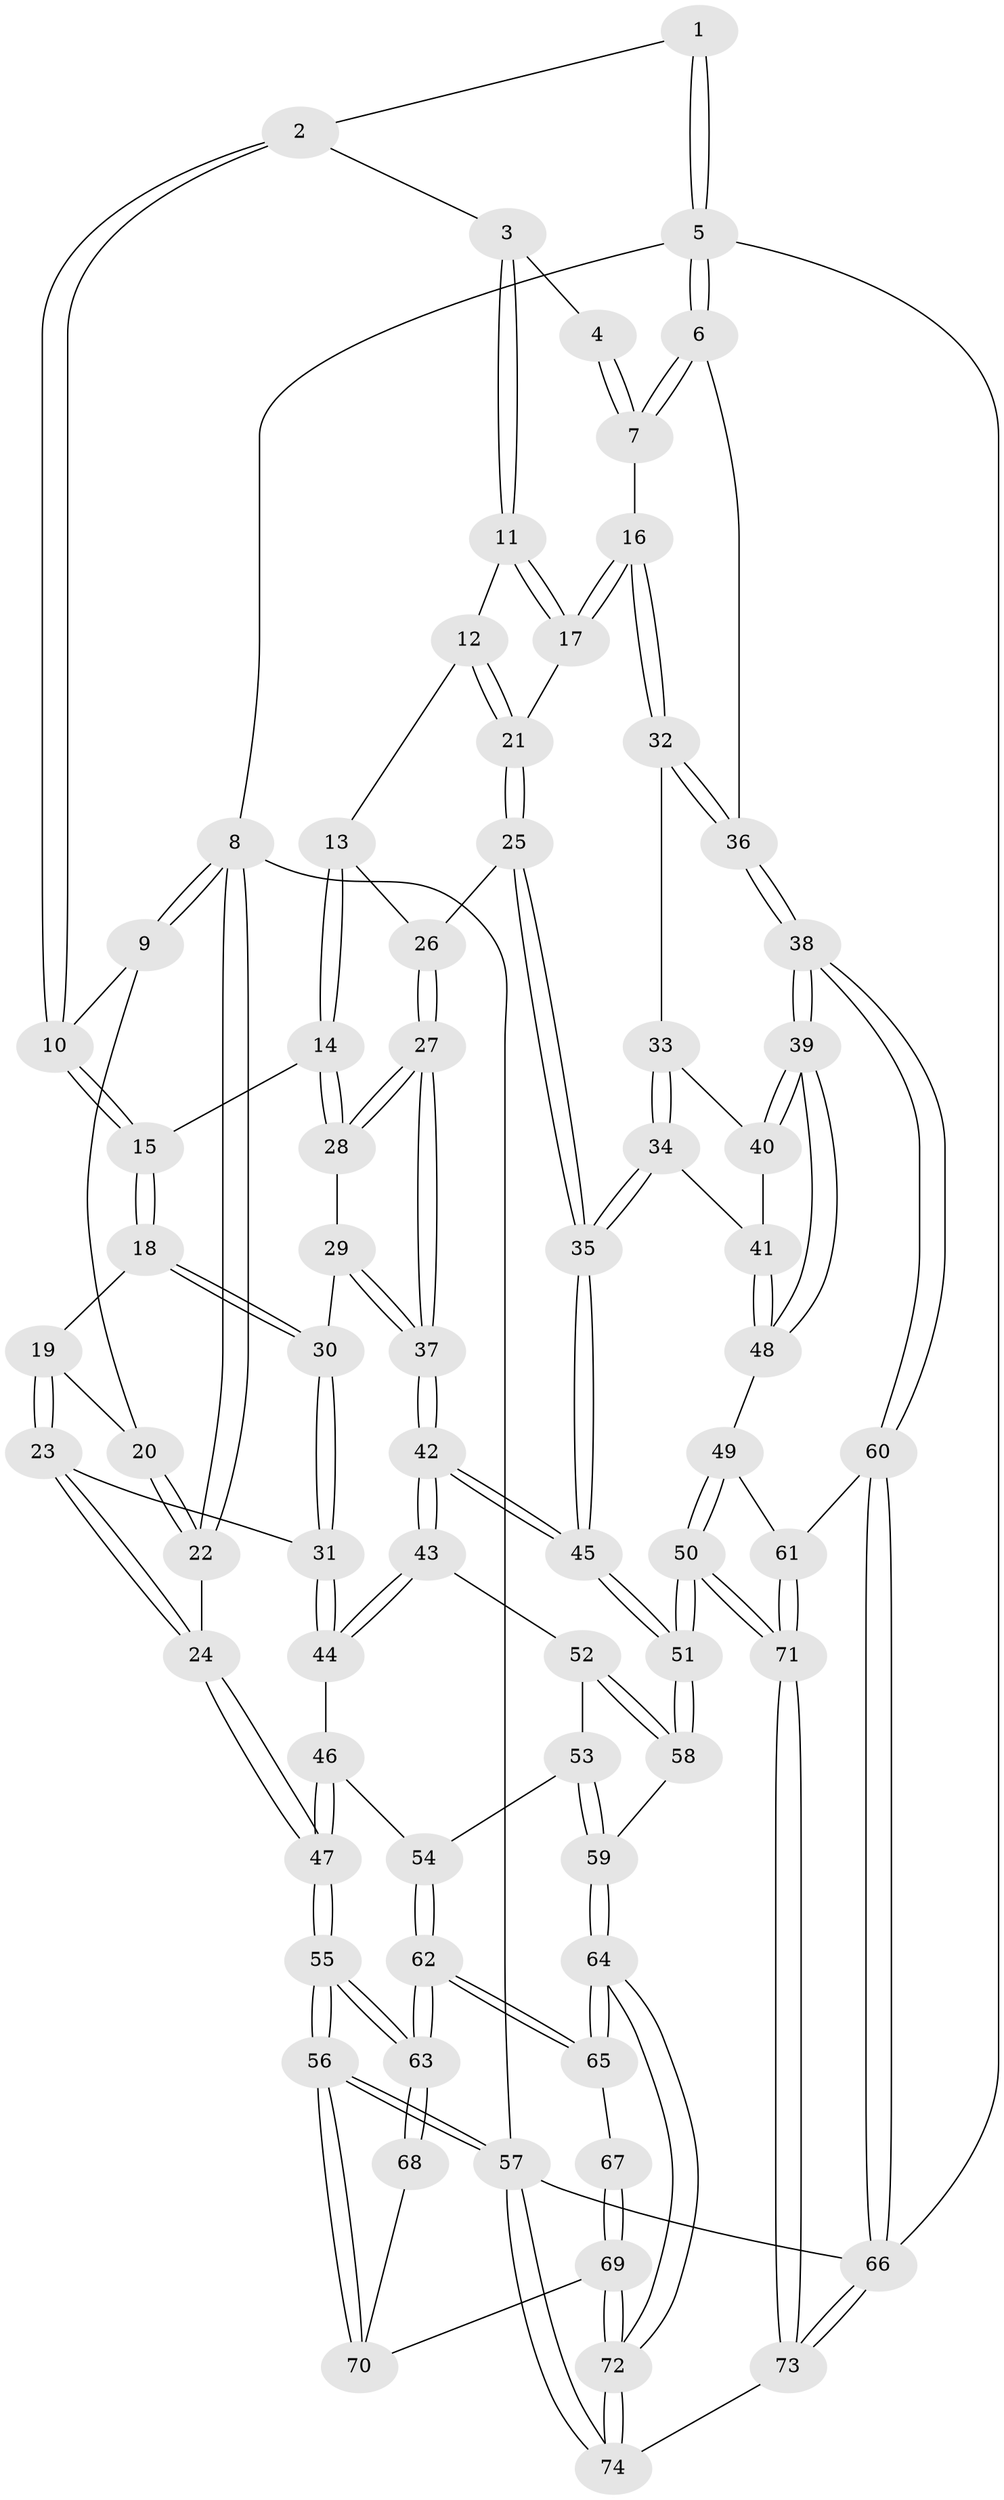 // Generated by graph-tools (version 1.1) at 2025/17/03/09/25 04:17:18]
// undirected, 74 vertices, 182 edges
graph export_dot {
graph [start="1"]
  node [color=gray90,style=filled];
  1 [pos="+1+0"];
  2 [pos="+0.7422278303822953+0"];
  3 [pos="+0.7752667877857284+0.1315141994734214"];
  4 [pos="+0.8787910411972033+0.1216630709121929"];
  5 [pos="+1+0"];
  6 [pos="+1+0.24237507764886124"];
  7 [pos="+1+0.25369057515447796"];
  8 [pos="+0+0"];
  9 [pos="+0.21043040025419368+0"];
  10 [pos="+0.38866815184200393+0"];
  11 [pos="+0.7673624424548335+0.1569066006956241"];
  12 [pos="+0.631929228580358+0.19053391162050737"];
  13 [pos="+0.5704624067828675+0.1803561640486818"];
  14 [pos="+0.41877566093003576+0.08501459367265565"];
  15 [pos="+0.40392364166634315+0.058963963267818637"];
  16 [pos="+0.8788799272543721+0.3131982476697553"];
  17 [pos="+0.8397751204260266+0.2973960003859969"];
  18 [pos="+0.21802818077417116+0.26625605508015365"];
  19 [pos="+0.08045722785805519+0.21713006915878025"];
  20 [pos="+0.07036951278597582+0.20933659661366216"];
  21 [pos="+0.7139188585756138+0.34833487613178893"];
  22 [pos="+0+0.3028189497572987"];
  23 [pos="+0.13226480151873862+0.44270462842931246"];
  24 [pos="+0+0.4782100498419089"];
  25 [pos="+0.6395127369209682+0.42602249241753015"];
  26 [pos="+0.5820308464481034+0.24963236274266112"];
  27 [pos="+0.47380655719012127+0.45513445285310195"];
  28 [pos="+0.42084655852431974+0.22653850352498003"];
  29 [pos="+0.23800379216789355+0.42390317418936935"];
  30 [pos="+0.20643395448384597+0.4165625616567912"];
  31 [pos="+0.1464766171415088+0.4437928403975256"];
  32 [pos="+0.8631137390822903+0.43735311669018645"];
  33 [pos="+0.8395516532936819+0.4744843309076461"];
  34 [pos="+0.5899287023928799+0.5298422221460147"];
  35 [pos="+0.5890811101161155+0.5297674122882856"];
  36 [pos="+1+0.5979146460018604"];
  37 [pos="+0.4893370176998519+0.5485921945342163"];
  38 [pos="+1+0.6521647833037362"];
  39 [pos="+1+0.6414161044296216"];
  40 [pos="+0.8412178604317733+0.47893008926245595"];
  41 [pos="+0.846336439588375+0.6381855291522366"];
  42 [pos="+0.5047715228846603+0.5686964564664878"];
  43 [pos="+0.4296580056817132+0.603683444127597"];
  44 [pos="+0.17758699158314725+0.581481871797171"];
  45 [pos="+0.5121190171782571+0.5720695369089268"];
  46 [pos="+0.15822165638812463+0.6655788264680415"];
  47 [pos="+0+0.5363136213350662"];
  48 [pos="+0.859229614136181+0.6516121047396864"];
  49 [pos="+0.8176767961672513+0.7222293446440123"];
  50 [pos="+0.6201337020455205+0.8886287807271426"];
  51 [pos="+0.5781523001532031+0.8269296712661084"];
  52 [pos="+0.35136137671180284+0.6575631031625798"];
  53 [pos="+0.26979331144090096+0.6940559344292903"];
  54 [pos="+0.1723196612271149+0.7010108692630899"];
  55 [pos="+0+0.7509473795322793"];
  56 [pos="+0+1"];
  57 [pos="+0+1"];
  58 [pos="+0.3078983650018053+0.8604528543742049"];
  59 [pos="+0.2901626938305791+0.8669692427553246"];
  60 [pos="+1+0.7465977347754472"];
  61 [pos="+0.9360538938730393+0.824673790063559"];
  62 [pos="+0.1499327586896961+0.7496032162152971"];
  63 [pos="+0+0.7608223557537657"];
  64 [pos="+0.23777587191672747+0.9049920507089697"];
  65 [pos="+0.16832207977373895+0.8245499817431788"];
  66 [pos="+1+1"];
  67 [pos="+0.10436237292571644+0.8512217327489344"];
  68 [pos="+0.06509235420326533+0.8607864070673217"];
  69 [pos="+0.09180395024952623+0.9401610210072572"];
  70 [pos="+0.06411010957640315+0.8973454376007098"];
  71 [pos="+0.6586799405652747+1"];
  72 [pos="+0.1999557191458889+1"];
  73 [pos="+0.6620158223422314+1"];
  74 [pos="+0.19952478881878516+1"];
  1 -- 2;
  1 -- 5;
  1 -- 5;
  2 -- 3;
  2 -- 10;
  2 -- 10;
  3 -- 4;
  3 -- 11;
  3 -- 11;
  4 -- 7;
  4 -- 7;
  5 -- 6;
  5 -- 6;
  5 -- 8;
  5 -- 66;
  6 -- 7;
  6 -- 7;
  6 -- 36;
  7 -- 16;
  8 -- 9;
  8 -- 9;
  8 -- 22;
  8 -- 22;
  8 -- 57;
  9 -- 10;
  9 -- 20;
  10 -- 15;
  10 -- 15;
  11 -- 12;
  11 -- 17;
  11 -- 17;
  12 -- 13;
  12 -- 21;
  12 -- 21;
  13 -- 14;
  13 -- 14;
  13 -- 26;
  14 -- 15;
  14 -- 28;
  14 -- 28;
  15 -- 18;
  15 -- 18;
  16 -- 17;
  16 -- 17;
  16 -- 32;
  16 -- 32;
  17 -- 21;
  18 -- 19;
  18 -- 30;
  18 -- 30;
  19 -- 20;
  19 -- 23;
  19 -- 23;
  20 -- 22;
  20 -- 22;
  21 -- 25;
  21 -- 25;
  22 -- 24;
  23 -- 24;
  23 -- 24;
  23 -- 31;
  24 -- 47;
  24 -- 47;
  25 -- 26;
  25 -- 35;
  25 -- 35;
  26 -- 27;
  26 -- 27;
  27 -- 28;
  27 -- 28;
  27 -- 37;
  27 -- 37;
  28 -- 29;
  29 -- 30;
  29 -- 37;
  29 -- 37;
  30 -- 31;
  30 -- 31;
  31 -- 44;
  31 -- 44;
  32 -- 33;
  32 -- 36;
  32 -- 36;
  33 -- 34;
  33 -- 34;
  33 -- 40;
  34 -- 35;
  34 -- 35;
  34 -- 41;
  35 -- 45;
  35 -- 45;
  36 -- 38;
  36 -- 38;
  37 -- 42;
  37 -- 42;
  38 -- 39;
  38 -- 39;
  38 -- 60;
  38 -- 60;
  39 -- 40;
  39 -- 40;
  39 -- 48;
  39 -- 48;
  40 -- 41;
  41 -- 48;
  41 -- 48;
  42 -- 43;
  42 -- 43;
  42 -- 45;
  42 -- 45;
  43 -- 44;
  43 -- 44;
  43 -- 52;
  44 -- 46;
  45 -- 51;
  45 -- 51;
  46 -- 47;
  46 -- 47;
  46 -- 54;
  47 -- 55;
  47 -- 55;
  48 -- 49;
  49 -- 50;
  49 -- 50;
  49 -- 61;
  50 -- 51;
  50 -- 51;
  50 -- 71;
  50 -- 71;
  51 -- 58;
  51 -- 58;
  52 -- 53;
  52 -- 58;
  52 -- 58;
  53 -- 54;
  53 -- 59;
  53 -- 59;
  54 -- 62;
  54 -- 62;
  55 -- 56;
  55 -- 56;
  55 -- 63;
  55 -- 63;
  56 -- 57;
  56 -- 57;
  56 -- 70;
  56 -- 70;
  57 -- 74;
  57 -- 74;
  57 -- 66;
  58 -- 59;
  59 -- 64;
  59 -- 64;
  60 -- 61;
  60 -- 66;
  60 -- 66;
  61 -- 71;
  61 -- 71;
  62 -- 63;
  62 -- 63;
  62 -- 65;
  62 -- 65;
  63 -- 68;
  63 -- 68;
  64 -- 65;
  64 -- 65;
  64 -- 72;
  64 -- 72;
  65 -- 67;
  66 -- 73;
  66 -- 73;
  67 -- 69;
  67 -- 69;
  68 -- 70;
  69 -- 70;
  69 -- 72;
  69 -- 72;
  71 -- 73;
  71 -- 73;
  72 -- 74;
  72 -- 74;
  73 -- 74;
}

